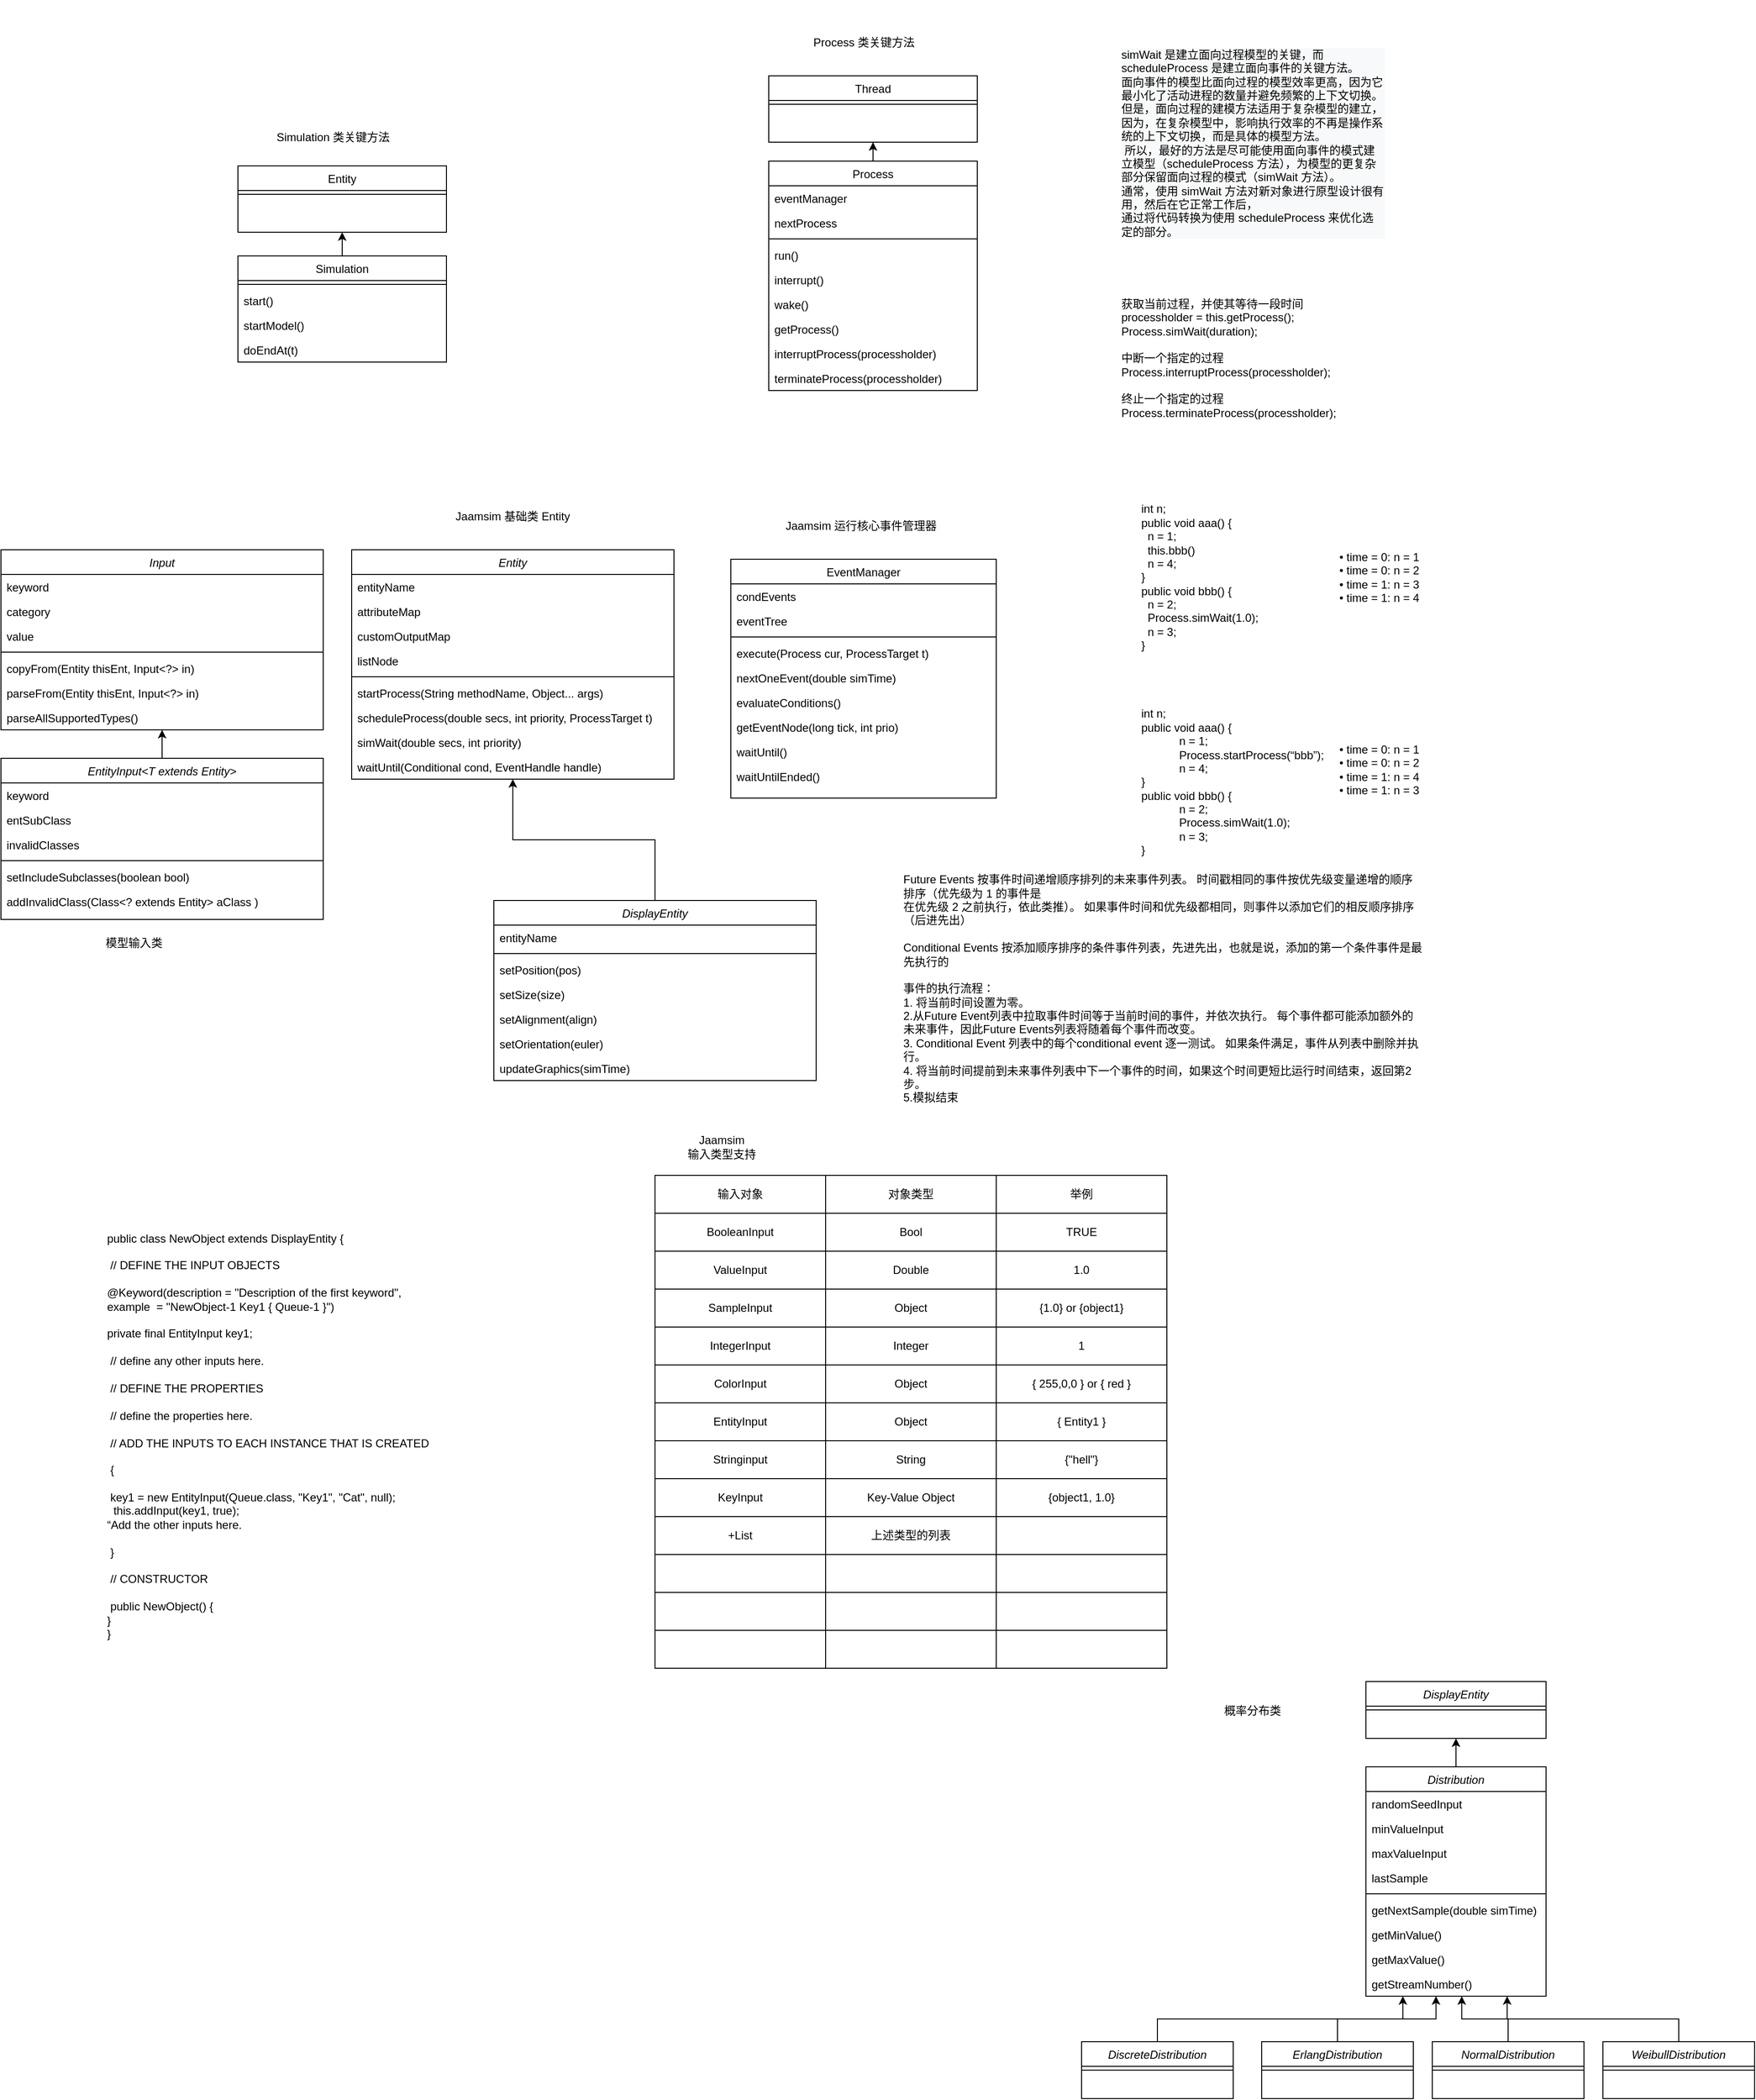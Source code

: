 <mxfile version="20.5.1" type="github">
  <diagram id="C5RBs43oDa-KdzZeNtuy" name="Page-1">
    <mxGraphModel dx="2094" dy="1932" grid="1" gridSize="10" guides="1" tooltips="1" connect="1" arrows="1" fold="1" page="1" pageScale="1" pageWidth="827" pageHeight="1169" math="0" shadow="0">
      <root>
        <mxCell id="WIyWlLk6GJQsqaUBKTNV-0" />
        <mxCell id="WIyWlLk6GJQsqaUBKTNV-1" parent="WIyWlLk6GJQsqaUBKTNV-0" />
        <mxCell id="zkfFHV4jXpPFQw0GAbJ--0" value="Entity" style="swimlane;fontStyle=2;align=center;verticalAlign=top;childLayout=stackLayout;horizontal=1;startSize=26;horizontalStack=0;resizeParent=1;resizeLast=0;collapsible=1;marginBottom=0;rounded=0;shadow=0;strokeWidth=1;" parent="WIyWlLk6GJQsqaUBKTNV-1" vertex="1">
          <mxGeometry x="130" y="120" width="340" height="242" as="geometry">
            <mxRectangle x="230" y="140" width="160" height="26" as="alternateBounds" />
          </mxGeometry>
        </mxCell>
        <mxCell id="zkfFHV4jXpPFQw0GAbJ--1" value="entityName" style="text;align=left;verticalAlign=top;spacingLeft=4;spacingRight=4;overflow=hidden;rotatable=0;points=[[0,0.5],[1,0.5]];portConstraint=eastwest;" parent="zkfFHV4jXpPFQw0GAbJ--0" vertex="1">
          <mxGeometry y="26" width="340" height="26" as="geometry" />
        </mxCell>
        <mxCell id="zkfFHV4jXpPFQw0GAbJ--2" value="attributeMap" style="text;align=left;verticalAlign=top;spacingLeft=4;spacingRight=4;overflow=hidden;rotatable=0;points=[[0,0.5],[1,0.5]];portConstraint=eastwest;rounded=0;shadow=0;html=0;" parent="zkfFHV4jXpPFQw0GAbJ--0" vertex="1">
          <mxGeometry y="52" width="340" height="26" as="geometry" />
        </mxCell>
        <mxCell id="zkfFHV4jXpPFQw0GAbJ--3" value="customOutputMap" style="text;align=left;verticalAlign=top;spacingLeft=4;spacingRight=4;overflow=hidden;rotatable=0;points=[[0,0.5],[1,0.5]];portConstraint=eastwest;rounded=0;shadow=0;html=0;" parent="zkfFHV4jXpPFQw0GAbJ--0" vertex="1">
          <mxGeometry y="78" width="340" height="26" as="geometry" />
        </mxCell>
        <mxCell id="E75fKjDzJzWmUOE-KY9U-1" value="listNode" style="text;align=left;verticalAlign=top;spacingLeft=4;spacingRight=4;overflow=hidden;rotatable=0;points=[[0,0.5],[1,0.5]];portConstraint=eastwest;rounded=0;shadow=0;html=0;" parent="zkfFHV4jXpPFQw0GAbJ--0" vertex="1">
          <mxGeometry y="104" width="340" height="26" as="geometry" />
        </mxCell>
        <mxCell id="zkfFHV4jXpPFQw0GAbJ--4" value="" style="line;html=1;strokeWidth=1;align=left;verticalAlign=middle;spacingTop=-1;spacingLeft=3;spacingRight=3;rotatable=0;labelPosition=right;points=[];portConstraint=eastwest;" parent="zkfFHV4jXpPFQw0GAbJ--0" vertex="1">
          <mxGeometry y="130" width="340" height="8" as="geometry" />
        </mxCell>
        <mxCell id="zkfFHV4jXpPFQw0GAbJ--5" value="startProcess(String methodName, Object... args)" style="text;align=left;verticalAlign=top;spacingLeft=4;spacingRight=4;overflow=hidden;rotatable=0;points=[[0,0.5],[1,0.5]];portConstraint=eastwest;" parent="zkfFHV4jXpPFQw0GAbJ--0" vertex="1">
          <mxGeometry y="138" width="340" height="26" as="geometry" />
        </mxCell>
        <mxCell id="oFxzXQBoVyEtx5_5j72A-67" value="scheduleProcess(double secs, int priority, ProcessTarget t)" style="text;align=left;verticalAlign=top;spacingLeft=4;spacingRight=4;overflow=hidden;rotatable=0;points=[[0,0.5],[1,0.5]];portConstraint=eastwest;" vertex="1" parent="zkfFHV4jXpPFQw0GAbJ--0">
          <mxGeometry y="164" width="340" height="26" as="geometry" />
        </mxCell>
        <mxCell id="oFxzXQBoVyEtx5_5j72A-68" value="simWait(double secs, int priority)" style="text;align=left;verticalAlign=top;spacingLeft=4;spacingRight=4;overflow=hidden;rotatable=0;points=[[0,0.5],[1,0.5]];portConstraint=eastwest;" vertex="1" parent="zkfFHV4jXpPFQw0GAbJ--0">
          <mxGeometry y="190" width="340" height="26" as="geometry" />
        </mxCell>
        <mxCell id="oFxzXQBoVyEtx5_5j72A-69" value="waitUntil(Conditional cond, EventHandle handle)" style="text;align=left;verticalAlign=top;spacingLeft=4;spacingRight=4;overflow=hidden;rotatable=0;points=[[0,0.5],[1,0.5]];portConstraint=eastwest;" vertex="1" parent="zkfFHV4jXpPFQw0GAbJ--0">
          <mxGeometry y="216" width="340" height="26" as="geometry" />
        </mxCell>
        <mxCell id="zkfFHV4jXpPFQw0GAbJ--17" value="EventManager" style="swimlane;fontStyle=0;align=center;verticalAlign=top;childLayout=stackLayout;horizontal=1;startSize=26;horizontalStack=0;resizeParent=1;resizeLast=0;collapsible=1;marginBottom=0;rounded=0;shadow=0;strokeWidth=1;" parent="WIyWlLk6GJQsqaUBKTNV-1" vertex="1">
          <mxGeometry x="530" y="130" width="280" height="252" as="geometry">
            <mxRectangle x="550" y="140" width="160" height="26" as="alternateBounds" />
          </mxGeometry>
        </mxCell>
        <mxCell id="oFxzXQBoVyEtx5_5j72A-70" value="condEvents" style="text;align=left;verticalAlign=top;spacingLeft=4;spacingRight=4;overflow=hidden;rotatable=0;points=[[0,0.5],[1,0.5]];portConstraint=eastwest;" vertex="1" parent="zkfFHV4jXpPFQw0GAbJ--17">
          <mxGeometry y="26" width="280" height="26" as="geometry" />
        </mxCell>
        <mxCell id="oFxzXQBoVyEtx5_5j72A-71" value="eventTree" style="text;align=left;verticalAlign=top;spacingLeft=4;spacingRight=4;overflow=hidden;rotatable=0;points=[[0,0.5],[1,0.5]];portConstraint=eastwest;" vertex="1" parent="zkfFHV4jXpPFQw0GAbJ--17">
          <mxGeometry y="52" width="280" height="26" as="geometry" />
        </mxCell>
        <mxCell id="zkfFHV4jXpPFQw0GAbJ--23" value="" style="line;html=1;strokeWidth=1;align=left;verticalAlign=middle;spacingTop=-1;spacingLeft=3;spacingRight=3;rotatable=0;labelPosition=right;points=[];portConstraint=eastwest;" parent="zkfFHV4jXpPFQw0GAbJ--17" vertex="1">
          <mxGeometry y="78" width="280" height="8" as="geometry" />
        </mxCell>
        <mxCell id="E75fKjDzJzWmUOE-KY9U-32" value="execute(Process cur, ProcessTarget t)" style="text;align=left;verticalAlign=top;spacingLeft=4;spacingRight=4;overflow=hidden;rotatable=0;points=[[0,0.5],[1,0.5]];portConstraint=eastwest;" parent="zkfFHV4jXpPFQw0GAbJ--17" vertex="1">
          <mxGeometry y="86" width="280" height="26" as="geometry" />
        </mxCell>
        <mxCell id="zkfFHV4jXpPFQw0GAbJ--19" value="nextOneEvent(double simTime)" style="text;align=left;verticalAlign=top;spacingLeft=4;spacingRight=4;overflow=hidden;rotatable=0;points=[[0,0.5],[1,0.5]];portConstraint=eastwest;rounded=0;shadow=0;html=0;" parent="zkfFHV4jXpPFQw0GAbJ--17" vertex="1">
          <mxGeometry y="112" width="280" height="26" as="geometry" />
        </mxCell>
        <mxCell id="zkfFHV4jXpPFQw0GAbJ--20" value="evaluateConditions()" style="text;align=left;verticalAlign=top;spacingLeft=4;spacingRight=4;overflow=hidden;rotatable=0;points=[[0,0.5],[1,0.5]];portConstraint=eastwest;rounded=0;shadow=0;html=0;" parent="zkfFHV4jXpPFQw0GAbJ--17" vertex="1">
          <mxGeometry y="138" width="280" height="26" as="geometry" />
        </mxCell>
        <mxCell id="zkfFHV4jXpPFQw0GAbJ--21" value="getEventNode(long tick, int prio)" style="text;align=left;verticalAlign=top;spacingLeft=4;spacingRight=4;overflow=hidden;rotatable=0;points=[[0,0.5],[1,0.5]];portConstraint=eastwest;rounded=0;shadow=0;html=0;" parent="zkfFHV4jXpPFQw0GAbJ--17" vertex="1">
          <mxGeometry y="164" width="280" height="26" as="geometry" />
        </mxCell>
        <mxCell id="E75fKjDzJzWmUOE-KY9U-34" value="waitUntil()" style="text;align=left;verticalAlign=top;spacingLeft=4;spacingRight=4;overflow=hidden;rotatable=0;points=[[0,0.5],[1,0.5]];portConstraint=eastwest;rounded=0;shadow=0;html=0;" parent="zkfFHV4jXpPFQw0GAbJ--17" vertex="1">
          <mxGeometry y="190" width="280" height="26" as="geometry" />
        </mxCell>
        <mxCell id="E75fKjDzJzWmUOE-KY9U-35" value="waitUntilEnded()" style="text;align=left;verticalAlign=top;spacingLeft=4;spacingRight=4;overflow=hidden;rotatable=0;points=[[0,0.5],[1,0.5]];portConstraint=eastwest;rounded=0;shadow=0;html=0;" parent="zkfFHV4jXpPFQw0GAbJ--17" vertex="1">
          <mxGeometry y="216" width="280" height="26" as="geometry" />
        </mxCell>
        <mxCell id="E75fKjDzJzWmUOE-KY9U-0" value="Jaamsim 基础类 Entity" style="text;html=1;strokeColor=none;fillColor=none;align=center;verticalAlign=middle;whiteSpace=wrap;rounded=0;" parent="WIyWlLk6GJQsqaUBKTNV-1" vertex="1">
          <mxGeometry x="215" y="70" width="170" height="30" as="geometry" />
        </mxCell>
        <mxCell id="E75fKjDzJzWmUOE-KY9U-43" style="edgeStyle=orthogonalEdgeStyle;rounded=0;orthogonalLoop=1;jettySize=auto;html=1;exitX=0.5;exitY=0;exitDx=0;exitDy=0;" parent="WIyWlLk6GJQsqaUBKTNV-1" source="E75fKjDzJzWmUOE-KY9U-16" target="E75fKjDzJzWmUOE-KY9U-41" edge="1">
          <mxGeometry relative="1" as="geometry" />
        </mxCell>
        <mxCell id="E75fKjDzJzWmUOE-KY9U-16" value="Process" style="swimlane;fontStyle=0;align=center;verticalAlign=top;childLayout=stackLayout;horizontal=1;startSize=26;horizontalStack=0;resizeParent=1;resizeLast=0;collapsible=1;marginBottom=0;rounded=0;shadow=0;strokeWidth=1;" parent="WIyWlLk6GJQsqaUBKTNV-1" vertex="1">
          <mxGeometry x="570" y="-290" width="220" height="242" as="geometry">
            <mxRectangle x="550" y="140" width="160" height="26" as="alternateBounds" />
          </mxGeometry>
        </mxCell>
        <mxCell id="E75fKjDzJzWmUOE-KY9U-45" value="eventManager" style="text;align=left;verticalAlign=top;spacingLeft=4;spacingRight=4;overflow=hidden;rotatable=0;points=[[0,0.5],[1,0.5]];portConstraint=eastwest;" parent="E75fKjDzJzWmUOE-KY9U-16" vertex="1">
          <mxGeometry y="26" width="220" height="26" as="geometry" />
        </mxCell>
        <mxCell id="E75fKjDzJzWmUOE-KY9U-46" value="nextProcess" style="text;align=left;verticalAlign=top;spacingLeft=4;spacingRight=4;overflow=hidden;rotatable=0;points=[[0,0.5],[1,0.5]];portConstraint=eastwest;" parent="E75fKjDzJzWmUOE-KY9U-16" vertex="1">
          <mxGeometry y="52" width="220" height="26" as="geometry" />
        </mxCell>
        <mxCell id="E75fKjDzJzWmUOE-KY9U-22" value="" style="line;html=1;strokeWidth=1;align=left;verticalAlign=middle;spacingTop=-1;spacingLeft=3;spacingRight=3;rotatable=0;labelPosition=right;points=[];portConstraint=eastwest;" parent="E75fKjDzJzWmUOE-KY9U-16" vertex="1">
          <mxGeometry y="78" width="220" height="8" as="geometry" />
        </mxCell>
        <mxCell id="E75fKjDzJzWmUOE-KY9U-47" value="run()" style="text;align=left;verticalAlign=top;spacingLeft=4;spacingRight=4;overflow=hidden;rotatable=0;points=[[0,0.5],[1,0.5]];portConstraint=eastwest;" parent="E75fKjDzJzWmUOE-KY9U-16" vertex="1">
          <mxGeometry y="86" width="220" height="26" as="geometry" />
        </mxCell>
        <mxCell id="E75fKjDzJzWmUOE-KY9U-48" value="interrupt()" style="text;align=left;verticalAlign=top;spacingLeft=4;spacingRight=4;overflow=hidden;rotatable=0;points=[[0,0.5],[1,0.5]];portConstraint=eastwest;" parent="E75fKjDzJzWmUOE-KY9U-16" vertex="1">
          <mxGeometry y="112" width="220" height="26" as="geometry" />
        </mxCell>
        <mxCell id="E75fKjDzJzWmUOE-KY9U-49" value="wake()" style="text;align=left;verticalAlign=top;spacingLeft=4;spacingRight=4;overflow=hidden;rotatable=0;points=[[0,0.5],[1,0.5]];portConstraint=eastwest;" parent="E75fKjDzJzWmUOE-KY9U-16" vertex="1">
          <mxGeometry y="138" width="220" height="26" as="geometry" />
        </mxCell>
        <mxCell id="E75fKjDzJzWmUOE-KY9U-56" value="getProcess()" style="text;align=left;verticalAlign=top;spacingLeft=4;spacingRight=4;overflow=hidden;rotatable=0;points=[[0,0.5],[1,0.5]];portConstraint=eastwest;" parent="E75fKjDzJzWmUOE-KY9U-16" vertex="1">
          <mxGeometry y="164" width="220" height="26" as="geometry" />
        </mxCell>
        <mxCell id="E75fKjDzJzWmUOE-KY9U-57" value="interruptProcess(processholder)" style="text;align=left;verticalAlign=top;spacingLeft=4;spacingRight=4;overflow=hidden;rotatable=0;points=[[0,0.5],[1,0.5]];portConstraint=eastwest;" parent="E75fKjDzJzWmUOE-KY9U-16" vertex="1">
          <mxGeometry y="190" width="220" height="26" as="geometry" />
        </mxCell>
        <mxCell id="E75fKjDzJzWmUOE-KY9U-67" value="terminateProcess(processholder)" style="text;align=left;verticalAlign=top;spacingLeft=4;spacingRight=4;overflow=hidden;rotatable=0;points=[[0,0.5],[1,0.5]];portConstraint=eastwest;" parent="E75fKjDzJzWmUOE-KY9U-16" vertex="1">
          <mxGeometry y="216" width="220" height="26" as="geometry" />
        </mxCell>
        <mxCell id="E75fKjDzJzWmUOE-KY9U-41" value="Thread" style="swimlane;fontStyle=0;align=center;verticalAlign=top;childLayout=stackLayout;horizontal=1;startSize=26;horizontalStack=0;resizeParent=1;resizeLast=0;collapsible=1;marginBottom=0;rounded=0;shadow=0;strokeWidth=1;" parent="WIyWlLk6GJQsqaUBKTNV-1" vertex="1">
          <mxGeometry x="570" y="-380" width="220" height="70" as="geometry">
            <mxRectangle x="550" y="140" width="160" height="26" as="alternateBounds" />
          </mxGeometry>
        </mxCell>
        <mxCell id="E75fKjDzJzWmUOE-KY9U-42" value="" style="line;html=1;strokeWidth=1;align=left;verticalAlign=middle;spacingTop=-1;spacingLeft=3;spacingRight=3;rotatable=0;labelPosition=right;points=[];portConstraint=eastwest;" parent="E75fKjDzJzWmUOE-KY9U-41" vertex="1">
          <mxGeometry y="26" width="220" height="8" as="geometry" />
        </mxCell>
        <mxCell id="E75fKjDzJzWmUOE-KY9U-51" value="&lt;div style=&quot;color: rgb(0, 0, 0); font-family: Helvetica; font-size: 12px; font-style: normal; font-variant-ligatures: normal; font-variant-caps: normal; font-weight: 400; letter-spacing: normal; orphans: 2; text-indent: 0px; text-transform: none; widows: 2; word-spacing: 0px; -webkit-text-stroke-width: 0px; background-color: rgb(248, 249, 250); text-decoration-thickness: initial; text-decoration-style: initial; text-decoration-color: initial;&quot;&gt;simWait 是建立面向过程模型的关键，而 scheduleProcess 是建立面向事件的关键方法。&lt;/div&gt;&lt;div style=&quot;color: rgb(0, 0, 0); font-family: Helvetica; font-size: 12px; font-style: normal; font-variant-ligatures: normal; font-variant-caps: normal; font-weight: 400; letter-spacing: normal; orphans: 2; text-indent: 0px; text-transform: none; widows: 2; word-spacing: 0px; -webkit-text-stroke-width: 0px; background-color: rgb(248, 249, 250); text-decoration-thickness: initial; text-decoration-style: initial; text-decoration-color: initial;&quot;&gt;面向事件的模型比面向过程的模型效率更高，因为它最小化了活动进程的数量并避免频繁的上下文切换。&lt;/div&gt;&lt;div style=&quot;color: rgb(0, 0, 0); font-family: Helvetica; font-size: 12px; font-style: normal; font-variant-ligatures: normal; font-variant-caps: normal; font-weight: 400; letter-spacing: normal; orphans: 2; text-indent: 0px; text-transform: none; widows: 2; word-spacing: 0px; -webkit-text-stroke-width: 0px; background-color: rgb(248, 249, 250); text-decoration-thickness: initial; text-decoration-style: initial; text-decoration-color: initial;&quot;&gt;但是，面向过程的建模方法适用于复杂模型的建立，因为，在复杂模型中，影响执行效率的不再是操作系统的上下文切换，而是具体的模型方法。&amp;nbsp;&lt;/div&gt;&lt;div style=&quot;color: rgb(0, 0, 0); font-family: Helvetica; font-size: 12px; font-style: normal; font-variant-ligatures: normal; font-variant-caps: normal; font-weight: 400; letter-spacing: normal; orphans: 2; text-indent: 0px; text-transform: none; widows: 2; word-spacing: 0px; -webkit-text-stroke-width: 0px; background-color: rgb(248, 249, 250); text-decoration-thickness: initial; text-decoration-style: initial; text-decoration-color: initial;&quot;&gt;&amp;nbsp;所以，最好的方法是尽可能使用面向事件的模式建立模型（scheduleProcess 方法），为模型的更复杂部分保留面向过程的模式（simWait 方法）。&lt;/div&gt;&lt;div style=&quot;color: rgb(0, 0, 0); font-family: Helvetica; font-size: 12px; font-style: normal; font-variant-ligatures: normal; font-variant-caps: normal; font-weight: 400; letter-spacing: normal; orphans: 2; text-indent: 0px; text-transform: none; widows: 2; word-spacing: 0px; -webkit-text-stroke-width: 0px; background-color: rgb(248, 249, 250); text-decoration-thickness: initial; text-decoration-style: initial; text-decoration-color: initial;&quot;&gt;通常，使用 simWait 方法对新对象进行原型设计很有用，然后在它正常工作后，&lt;/div&gt;&lt;div style=&quot;color: rgb(0, 0, 0); font-family: Helvetica; font-size: 12px; font-style: normal; font-variant-ligatures: normal; font-variant-caps: normal; font-weight: 400; letter-spacing: normal; orphans: 2; text-indent: 0px; text-transform: none; widows: 2; word-spacing: 0px; -webkit-text-stroke-width: 0px; background-color: rgb(248, 249, 250); text-decoration-thickness: initial; text-decoration-style: initial; text-decoration-color: initial;&quot;&gt;通过将代码转换为使用 scheduleProcess 来优化选定的部分。&lt;/div&gt;" style="text;html=1;strokeColor=none;fillColor=none;align=left;verticalAlign=middle;whiteSpace=wrap;rounded=0;" parent="WIyWlLk6GJQsqaUBKTNV-1" vertex="1">
          <mxGeometry x="940" y="-460" width="280" height="302" as="geometry" />
        </mxCell>
        <mxCell id="E75fKjDzJzWmUOE-KY9U-52" value="int n;&lt;br&gt;public void aaa() {&lt;br&gt;&lt;span style=&quot;white-space: pre;&quot;&gt; &lt;span style=&quot;white-space: pre;&quot;&gt;	&lt;/span&gt;&lt;/span&gt;n = 1;&lt;br&gt;&lt;span style=&quot;white-space: pre;&quot;&gt; &lt;span style=&quot;white-space: pre;&quot;&gt;	&lt;/span&gt;&lt;/span&gt;this.bbb()&lt;br&gt;&lt;span style=&quot;white-space: pre;&quot;&gt; &lt;span style=&quot;white-space: pre;&quot;&gt;	&lt;/span&gt;&lt;/span&gt;n = 4;&lt;br&gt;}&lt;br&gt;public void bbb() {&lt;br&gt;&lt;span style=&quot;white-space: pre;&quot;&gt; &lt;span style=&quot;white-space: pre;&quot;&gt;	&lt;/span&gt;&lt;/span&gt;n = 2;&lt;br&gt;&lt;span style=&quot;white-space: pre;&quot;&gt; &lt;span style=&quot;white-space: pre;&quot;&gt;	&lt;/span&gt;&lt;/span&gt;Process.simWait(1.0);&lt;br&gt;&lt;span style=&quot;white-space: pre;&quot;&gt; &lt;span style=&quot;white-space: pre;&quot;&gt;	&lt;/span&gt;&lt;/span&gt;n = 3;&lt;br&gt;}" style="text;html=1;strokeColor=none;fillColor=none;align=left;verticalAlign=middle;whiteSpace=wrap;rounded=0;" parent="WIyWlLk6GJQsqaUBKTNV-1" vertex="1">
          <mxGeometry x="961" y="47" width="169" height="203" as="geometry" />
        </mxCell>
        <mxCell id="E75fKjDzJzWmUOE-KY9U-53" value="&lt;meta charset=&quot;utf-8&quot;&gt;• time = 0: n = 1&#xa;• time = 0: n = 2&#xa;• time = 1: n = 3&#xa;• time = 1: n = 4" style="text;html=1;strokeColor=none;fillColor=none;align=left;verticalAlign=middle;whiteSpace=wrap;rounded=0;" parent="WIyWlLk6GJQsqaUBKTNV-1" vertex="1">
          <mxGeometry x="1170" y="47" width="169" height="203" as="geometry" />
        </mxCell>
        <mxCell id="E75fKjDzJzWmUOE-KY9U-54" value="int n;&lt;br&gt;public void aaa() {&lt;br&gt;&lt;span style=&quot;&quot;&gt; &lt;/span&gt;&lt;blockquote style=&quot;margin: 0 0 0 40px; border: none; padding: 0px;&quot;&gt;n = 1;&lt;br&gt;Process.startProcess(“bbb”);&lt;br&gt;n = 4;&lt;/blockquote&gt;}&lt;br&gt;public void bbb() {&lt;br&gt;&lt;span style=&quot;&quot;&gt; &lt;/span&gt;&lt;blockquote style=&quot;margin: 0 0 0 40px; border: none; padding: 0px;&quot;&gt;n = 2;&lt;br&gt;Process.simWait(1.0);&lt;br&gt;n = 3;&lt;/blockquote&gt;}" style="text;html=1;strokeColor=none;fillColor=none;align=left;verticalAlign=middle;whiteSpace=wrap;rounded=0;" parent="WIyWlLk6GJQsqaUBKTNV-1" vertex="1">
          <mxGeometry x="961" y="263" width="189" height="203" as="geometry" />
        </mxCell>
        <mxCell id="E75fKjDzJzWmUOE-KY9U-55" value="• time = 0: n = 1&lt;br&gt;• time = 0: n = 2&lt;br&gt;• time = 1: n = 4&lt;br&gt;• time = 1: n = 3" style="text;html=1;strokeColor=none;fillColor=none;align=left;verticalAlign=middle;whiteSpace=wrap;rounded=0;" parent="WIyWlLk6GJQsqaUBKTNV-1" vertex="1">
          <mxGeometry x="1170" y="250" width="169" height="203" as="geometry" />
        </mxCell>
        <mxCell id="E75fKjDzJzWmUOE-KY9U-68" value="获取当前过程，并使其等待一段时间&lt;br&gt;processholder = this.getProcess();&lt;br&gt;Process.simWait(duration);&lt;br&gt;&lt;br&gt;中断一个指定的过程&lt;br&gt;Process.interruptProcess(processholder);&lt;br&gt;&lt;br&gt;终止一个指定的过程&lt;br&gt;Process.terminateProcess(processholder);" style="text;html=1;strokeColor=none;fillColor=none;align=left;verticalAlign=middle;whiteSpace=wrap;rounded=0;" parent="WIyWlLk6GJQsqaUBKTNV-1" vertex="1">
          <mxGeometry x="940" y="-158" width="280" height="152" as="geometry" />
        </mxCell>
        <mxCell id="E75fKjDzJzWmUOE-KY9U-69" value="&lt;div&gt;Future Events 按事件时间递增顺序排列的未来事件列表。 时间戳相同的事件&lt;span style=&quot;background-color: initial;&quot;&gt;按优先级变量递增的顺序排序（优先级为 1 的事件是&lt;/span&gt;&lt;/div&gt;&lt;div&gt;在优先级 2 之前执行，依此类推）。 如果事件时间和优先级都相同，则事件&lt;span style=&quot;background-color: initial;&quot;&gt;以添加它们的相反顺序排序（后进先出）&lt;/span&gt;&lt;/div&gt;&lt;div&gt;&lt;span style=&quot;background-color: initial;&quot;&gt;&lt;br&gt;&lt;/span&gt;&lt;/div&gt;&lt;div&gt;Conditional Events 按添加顺序排序的条件事件列表，先进先出，&lt;span style=&quot;background-color: initial;&quot;&gt;也就是说，添加的第一个条件事件是最先执行的&lt;/span&gt;&lt;/div&gt;&lt;div&gt;&lt;span style=&quot;background-color: initial;&quot;&gt;&lt;br&gt;&lt;/span&gt;&lt;/div&gt;&lt;div&gt;&lt;span style=&quot;background-color: initial;&quot;&gt;事件的执行流程：&lt;/span&gt;&lt;/div&gt;&lt;div&gt;&lt;span style=&quot;background-color: initial;&quot;&gt;&lt;div&gt;1. 将当前时间设置为零。&lt;/div&gt;&lt;div&gt;2.从Future Event列表中拉取事件时间等于当前时间的事件，并依次&lt;span style=&quot;background-color: initial;&quot;&gt;执行。 每个事件都可能添加额外的未来事件，因此Future Events列表将&lt;/span&gt;&lt;span style=&quot;background-color: initial;&quot;&gt;随着每个事件而改变。&lt;/span&gt;&lt;/div&gt;&lt;div&gt;3. Conditional Event 列表中的每个conditional event 逐一测试。 如果条件&lt;span style=&quot;background-color: initial;&quot;&gt;满足，事件从列表中删除并执行。&lt;/span&gt;&lt;/div&gt;&lt;div&gt;4. 将当前时间提前到未来事件列表中下一个事件的时间，如果这个时间更短&lt;span style=&quot;background-color: initial;&quot;&gt;比运行时间结束，返回第2步。&lt;/span&gt;&lt;/div&gt;&lt;div&gt;5.模拟结束&lt;/div&gt;&lt;/span&gt;&lt;/div&gt;" style="text;html=1;strokeColor=none;fillColor=none;align=left;verticalAlign=middle;whiteSpace=wrap;rounded=0;" parent="WIyWlLk6GJQsqaUBKTNV-1" vertex="1">
          <mxGeometry x="710" y="450" width="550" height="265" as="geometry" />
        </mxCell>
        <mxCell id="oFxzXQBoVyEtx5_5j72A-11" style="edgeStyle=orthogonalEdgeStyle;rounded=0;orthogonalLoop=1;jettySize=auto;html=1;exitX=0.5;exitY=0;exitDx=0;exitDy=0;entryX=0.5;entryY=1;entryDx=0;entryDy=0;" edge="1" parent="WIyWlLk6GJQsqaUBKTNV-1" source="oFxzXQBoVyEtx5_5j72A-0" target="zkfFHV4jXpPFQw0GAbJ--0">
          <mxGeometry relative="1" as="geometry" />
        </mxCell>
        <mxCell id="oFxzXQBoVyEtx5_5j72A-0" value="DisplayEntity" style="swimlane;fontStyle=2;align=center;verticalAlign=top;childLayout=stackLayout;horizontal=1;startSize=26;horizontalStack=0;resizeParent=1;resizeLast=0;collapsible=1;marginBottom=0;rounded=0;shadow=0;strokeWidth=1;" vertex="1" parent="WIyWlLk6GJQsqaUBKTNV-1">
          <mxGeometry x="280" y="490" width="340" height="190" as="geometry">
            <mxRectangle x="230" y="140" width="160" height="26" as="alternateBounds" />
          </mxGeometry>
        </mxCell>
        <mxCell id="oFxzXQBoVyEtx5_5j72A-1" value="entityName" style="text;align=left;verticalAlign=top;spacingLeft=4;spacingRight=4;overflow=hidden;rotatable=0;points=[[0,0.5],[1,0.5]];portConstraint=eastwest;" vertex="1" parent="oFxzXQBoVyEtx5_5j72A-0">
          <mxGeometry y="26" width="340" height="26" as="geometry" />
        </mxCell>
        <mxCell id="oFxzXQBoVyEtx5_5j72A-5" value="" style="line;html=1;strokeWidth=1;align=left;verticalAlign=middle;spacingTop=-1;spacingLeft=3;spacingRight=3;rotatable=0;labelPosition=right;points=[];portConstraint=eastwest;" vertex="1" parent="oFxzXQBoVyEtx5_5j72A-0">
          <mxGeometry y="52" width="340" height="8" as="geometry" />
        </mxCell>
        <mxCell id="oFxzXQBoVyEtx5_5j72A-6" value="setPosition(pos)" style="text;align=left;verticalAlign=top;spacingLeft=4;spacingRight=4;overflow=hidden;rotatable=0;points=[[0,0.5],[1,0.5]];portConstraint=eastwest;" vertex="1" parent="oFxzXQBoVyEtx5_5j72A-0">
          <mxGeometry y="60" width="340" height="26" as="geometry" />
        </mxCell>
        <mxCell id="oFxzXQBoVyEtx5_5j72A-7" value="setSize(size)" style="text;align=left;verticalAlign=top;spacingLeft=4;spacingRight=4;overflow=hidden;rotatable=0;points=[[0,0.5],[1,0.5]];portConstraint=eastwest;" vertex="1" parent="oFxzXQBoVyEtx5_5j72A-0">
          <mxGeometry y="86" width="340" height="26" as="geometry" />
        </mxCell>
        <mxCell id="oFxzXQBoVyEtx5_5j72A-8" value="setAlignment(align)" style="text;align=left;verticalAlign=top;spacingLeft=4;spacingRight=4;overflow=hidden;rotatable=0;points=[[0,0.5],[1,0.5]];portConstraint=eastwest;" vertex="1" parent="oFxzXQBoVyEtx5_5j72A-0">
          <mxGeometry y="112" width="340" height="26" as="geometry" />
        </mxCell>
        <mxCell id="oFxzXQBoVyEtx5_5j72A-9" value="setOrientation(euler)" style="text;align=left;verticalAlign=top;spacingLeft=4;spacingRight=4;overflow=hidden;rotatable=0;points=[[0,0.5],[1,0.5]];portConstraint=eastwest;" vertex="1" parent="oFxzXQBoVyEtx5_5j72A-0">
          <mxGeometry y="138" width="340" height="26" as="geometry" />
        </mxCell>
        <mxCell id="oFxzXQBoVyEtx5_5j72A-10" value="updateGraphics(simTime) " style="text;align=left;verticalAlign=top;spacingLeft=4;spacingRight=4;overflow=hidden;rotatable=0;points=[[0,0.5],[1,0.5]];portConstraint=eastwest;" vertex="1" parent="oFxzXQBoVyEtx5_5j72A-0">
          <mxGeometry y="164" width="340" height="26" as="geometry" />
        </mxCell>
        <mxCell id="oFxzXQBoVyEtx5_5j72A-13" value="" style="shape=table;startSize=0;container=1;collapsible=0;childLayout=tableLayout;" vertex="1" parent="WIyWlLk6GJQsqaUBKTNV-1">
          <mxGeometry x="450" y="780" width="540" height="520" as="geometry" />
        </mxCell>
        <mxCell id="oFxzXQBoVyEtx5_5j72A-14" value="" style="shape=tableRow;horizontal=0;startSize=0;swimlaneHead=0;swimlaneBody=0;top=0;left=0;bottom=0;right=0;collapsible=0;dropTarget=0;fillColor=none;points=[[0,0.5],[1,0.5]];portConstraint=eastwest;" vertex="1" parent="oFxzXQBoVyEtx5_5j72A-13">
          <mxGeometry width="540" height="40" as="geometry" />
        </mxCell>
        <mxCell id="oFxzXQBoVyEtx5_5j72A-15" value="输入对象" style="shape=partialRectangle;html=1;whiteSpace=wrap;connectable=0;overflow=hidden;fillColor=none;top=0;left=0;bottom=0;right=0;pointerEvents=1;" vertex="1" parent="oFxzXQBoVyEtx5_5j72A-14">
          <mxGeometry width="180" height="40" as="geometry">
            <mxRectangle width="180" height="40" as="alternateBounds" />
          </mxGeometry>
        </mxCell>
        <mxCell id="oFxzXQBoVyEtx5_5j72A-16" value="对象类型" style="shape=partialRectangle;html=1;whiteSpace=wrap;connectable=0;overflow=hidden;fillColor=none;top=0;left=0;bottom=0;right=0;pointerEvents=1;" vertex="1" parent="oFxzXQBoVyEtx5_5j72A-14">
          <mxGeometry x="180" width="180" height="40" as="geometry">
            <mxRectangle width="180" height="40" as="alternateBounds" />
          </mxGeometry>
        </mxCell>
        <mxCell id="oFxzXQBoVyEtx5_5j72A-17" value="举例" style="shape=partialRectangle;html=1;whiteSpace=wrap;connectable=0;overflow=hidden;fillColor=none;top=0;left=0;bottom=0;right=0;pointerEvents=1;" vertex="1" parent="oFxzXQBoVyEtx5_5j72A-14">
          <mxGeometry x="360" width="180" height="40" as="geometry">
            <mxRectangle width="180" height="40" as="alternateBounds" />
          </mxGeometry>
        </mxCell>
        <mxCell id="oFxzXQBoVyEtx5_5j72A-18" value="" style="shape=tableRow;horizontal=0;startSize=0;swimlaneHead=0;swimlaneBody=0;top=0;left=0;bottom=0;right=0;collapsible=0;dropTarget=0;fillColor=none;points=[[0,0.5],[1,0.5]];portConstraint=eastwest;" vertex="1" parent="oFxzXQBoVyEtx5_5j72A-13">
          <mxGeometry y="40" width="540" height="40" as="geometry" />
        </mxCell>
        <mxCell id="oFxzXQBoVyEtx5_5j72A-19" value="&lt;meta charset=&quot;utf-8&quot;&gt;BooleanInput" style="shape=partialRectangle;html=1;whiteSpace=wrap;connectable=0;overflow=hidden;fillColor=none;top=0;left=0;bottom=0;right=0;pointerEvents=1;" vertex="1" parent="oFxzXQBoVyEtx5_5j72A-18">
          <mxGeometry width="180" height="40" as="geometry">
            <mxRectangle width="180" height="40" as="alternateBounds" />
          </mxGeometry>
        </mxCell>
        <mxCell id="oFxzXQBoVyEtx5_5j72A-20" value="Bool" style="shape=partialRectangle;html=1;whiteSpace=wrap;connectable=0;overflow=hidden;fillColor=none;top=0;left=0;bottom=0;right=0;pointerEvents=1;" vertex="1" parent="oFxzXQBoVyEtx5_5j72A-18">
          <mxGeometry x="180" width="180" height="40" as="geometry">
            <mxRectangle width="180" height="40" as="alternateBounds" />
          </mxGeometry>
        </mxCell>
        <mxCell id="oFxzXQBoVyEtx5_5j72A-21" value="TRUE" style="shape=partialRectangle;html=1;whiteSpace=wrap;connectable=0;overflow=hidden;fillColor=none;top=0;left=0;bottom=0;right=0;pointerEvents=1;" vertex="1" parent="oFxzXQBoVyEtx5_5j72A-18">
          <mxGeometry x="360" width="180" height="40" as="geometry">
            <mxRectangle width="180" height="40" as="alternateBounds" />
          </mxGeometry>
        </mxCell>
        <mxCell id="oFxzXQBoVyEtx5_5j72A-22" value="" style="shape=tableRow;horizontal=0;startSize=0;swimlaneHead=0;swimlaneBody=0;top=0;left=0;bottom=0;right=0;collapsible=0;dropTarget=0;fillColor=none;points=[[0,0.5],[1,0.5]];portConstraint=eastwest;" vertex="1" parent="oFxzXQBoVyEtx5_5j72A-13">
          <mxGeometry y="80" width="540" height="40" as="geometry" />
        </mxCell>
        <mxCell id="oFxzXQBoVyEtx5_5j72A-23" value="ValueInput" style="shape=partialRectangle;html=1;whiteSpace=wrap;connectable=0;overflow=hidden;fillColor=none;top=0;left=0;bottom=0;right=0;pointerEvents=1;" vertex="1" parent="oFxzXQBoVyEtx5_5j72A-22">
          <mxGeometry width="180" height="40" as="geometry">
            <mxRectangle width="180" height="40" as="alternateBounds" />
          </mxGeometry>
        </mxCell>
        <mxCell id="oFxzXQBoVyEtx5_5j72A-24" value="Double" style="shape=partialRectangle;html=1;whiteSpace=wrap;connectable=0;overflow=hidden;fillColor=none;top=0;left=0;bottom=0;right=0;pointerEvents=1;" vertex="1" parent="oFxzXQBoVyEtx5_5j72A-22">
          <mxGeometry x="180" width="180" height="40" as="geometry">
            <mxRectangle width="180" height="40" as="alternateBounds" />
          </mxGeometry>
        </mxCell>
        <mxCell id="oFxzXQBoVyEtx5_5j72A-25" value="1.0" style="shape=partialRectangle;html=1;whiteSpace=wrap;connectable=0;overflow=hidden;fillColor=none;top=0;left=0;bottom=0;right=0;pointerEvents=1;" vertex="1" parent="oFxzXQBoVyEtx5_5j72A-22">
          <mxGeometry x="360" width="180" height="40" as="geometry">
            <mxRectangle width="180" height="40" as="alternateBounds" />
          </mxGeometry>
        </mxCell>
        <mxCell id="oFxzXQBoVyEtx5_5j72A-26" value="" style="shape=tableRow;horizontal=0;startSize=0;swimlaneHead=0;swimlaneBody=0;top=0;left=0;bottom=0;right=0;collapsible=0;dropTarget=0;fillColor=none;points=[[0,0.5],[1,0.5]];portConstraint=eastwest;" vertex="1" parent="oFxzXQBoVyEtx5_5j72A-13">
          <mxGeometry y="120" width="540" height="40" as="geometry" />
        </mxCell>
        <mxCell id="oFxzXQBoVyEtx5_5j72A-27" value="SampleInput" style="shape=partialRectangle;html=1;whiteSpace=wrap;connectable=0;overflow=hidden;fillColor=none;top=0;left=0;bottom=0;right=0;pointerEvents=1;" vertex="1" parent="oFxzXQBoVyEtx5_5j72A-26">
          <mxGeometry width="180" height="40" as="geometry">
            <mxRectangle width="180" height="40" as="alternateBounds" />
          </mxGeometry>
        </mxCell>
        <mxCell id="oFxzXQBoVyEtx5_5j72A-28" value="Object" style="shape=partialRectangle;html=1;whiteSpace=wrap;connectable=0;overflow=hidden;fillColor=none;top=0;left=0;bottom=0;right=0;pointerEvents=1;" vertex="1" parent="oFxzXQBoVyEtx5_5j72A-26">
          <mxGeometry x="180" width="180" height="40" as="geometry">
            <mxRectangle width="180" height="40" as="alternateBounds" />
          </mxGeometry>
        </mxCell>
        <mxCell id="oFxzXQBoVyEtx5_5j72A-29" value="{1.0} or {object1}" style="shape=partialRectangle;html=1;whiteSpace=wrap;connectable=0;overflow=hidden;fillColor=none;top=0;left=0;bottom=0;right=0;pointerEvents=1;" vertex="1" parent="oFxzXQBoVyEtx5_5j72A-26">
          <mxGeometry x="360" width="180" height="40" as="geometry">
            <mxRectangle width="180" height="40" as="alternateBounds" />
          </mxGeometry>
        </mxCell>
        <mxCell id="oFxzXQBoVyEtx5_5j72A-30" value="" style="shape=tableRow;horizontal=0;startSize=0;swimlaneHead=0;swimlaneBody=0;top=0;left=0;bottom=0;right=0;collapsible=0;dropTarget=0;fillColor=none;points=[[0,0.5],[1,0.5]];portConstraint=eastwest;" vertex="1" parent="oFxzXQBoVyEtx5_5j72A-13">
          <mxGeometry y="160" width="540" height="40" as="geometry" />
        </mxCell>
        <mxCell id="oFxzXQBoVyEtx5_5j72A-31" value="IntegerInput" style="shape=partialRectangle;html=1;whiteSpace=wrap;connectable=0;overflow=hidden;fillColor=none;top=0;left=0;bottom=0;right=0;pointerEvents=1;" vertex="1" parent="oFxzXQBoVyEtx5_5j72A-30">
          <mxGeometry width="180" height="40" as="geometry">
            <mxRectangle width="180" height="40" as="alternateBounds" />
          </mxGeometry>
        </mxCell>
        <mxCell id="oFxzXQBoVyEtx5_5j72A-32" value="Integer" style="shape=partialRectangle;html=1;whiteSpace=wrap;connectable=0;overflow=hidden;fillColor=none;top=0;left=0;bottom=0;right=0;pointerEvents=1;" vertex="1" parent="oFxzXQBoVyEtx5_5j72A-30">
          <mxGeometry x="180" width="180" height="40" as="geometry">
            <mxRectangle width="180" height="40" as="alternateBounds" />
          </mxGeometry>
        </mxCell>
        <mxCell id="oFxzXQBoVyEtx5_5j72A-33" value="1" style="shape=partialRectangle;html=1;whiteSpace=wrap;connectable=0;overflow=hidden;fillColor=none;top=0;left=0;bottom=0;right=0;pointerEvents=1;" vertex="1" parent="oFxzXQBoVyEtx5_5j72A-30">
          <mxGeometry x="360" width="180" height="40" as="geometry">
            <mxRectangle width="180" height="40" as="alternateBounds" />
          </mxGeometry>
        </mxCell>
        <mxCell id="oFxzXQBoVyEtx5_5j72A-34" value="" style="shape=tableRow;horizontal=0;startSize=0;swimlaneHead=0;swimlaneBody=0;top=0;left=0;bottom=0;right=0;collapsible=0;dropTarget=0;fillColor=none;points=[[0,0.5],[1,0.5]];portConstraint=eastwest;" vertex="1" parent="oFxzXQBoVyEtx5_5j72A-13">
          <mxGeometry y="200" width="540" height="40" as="geometry" />
        </mxCell>
        <mxCell id="oFxzXQBoVyEtx5_5j72A-35" value="ColorInput" style="shape=partialRectangle;html=1;whiteSpace=wrap;connectable=0;overflow=hidden;fillColor=none;top=0;left=0;bottom=0;right=0;pointerEvents=1;" vertex="1" parent="oFxzXQBoVyEtx5_5j72A-34">
          <mxGeometry width="180" height="40" as="geometry">
            <mxRectangle width="180" height="40" as="alternateBounds" />
          </mxGeometry>
        </mxCell>
        <mxCell id="oFxzXQBoVyEtx5_5j72A-36" value="Object" style="shape=partialRectangle;html=1;whiteSpace=wrap;connectable=0;overflow=hidden;fillColor=none;top=0;left=0;bottom=0;right=0;pointerEvents=1;" vertex="1" parent="oFxzXQBoVyEtx5_5j72A-34">
          <mxGeometry x="180" width="180" height="40" as="geometry">
            <mxRectangle width="180" height="40" as="alternateBounds" />
          </mxGeometry>
        </mxCell>
        <mxCell id="oFxzXQBoVyEtx5_5j72A-37" value="{ 255,0,0 } or { red }" style="shape=partialRectangle;html=1;whiteSpace=wrap;connectable=0;overflow=hidden;fillColor=none;top=0;left=0;bottom=0;right=0;pointerEvents=1;" vertex="1" parent="oFxzXQBoVyEtx5_5j72A-34">
          <mxGeometry x="360" width="180" height="40" as="geometry">
            <mxRectangle width="180" height="40" as="alternateBounds" />
          </mxGeometry>
        </mxCell>
        <mxCell id="oFxzXQBoVyEtx5_5j72A-38" value="" style="shape=tableRow;horizontal=0;startSize=0;swimlaneHead=0;swimlaneBody=0;top=0;left=0;bottom=0;right=0;collapsible=0;dropTarget=0;fillColor=none;points=[[0,0.5],[1,0.5]];portConstraint=eastwest;" vertex="1" parent="oFxzXQBoVyEtx5_5j72A-13">
          <mxGeometry y="240" width="540" height="40" as="geometry" />
        </mxCell>
        <mxCell id="oFxzXQBoVyEtx5_5j72A-39" value="EntityInput" style="shape=partialRectangle;html=1;whiteSpace=wrap;connectable=0;overflow=hidden;fillColor=none;top=0;left=0;bottom=0;right=0;pointerEvents=1;" vertex="1" parent="oFxzXQBoVyEtx5_5j72A-38">
          <mxGeometry width="180" height="40" as="geometry">
            <mxRectangle width="180" height="40" as="alternateBounds" />
          </mxGeometry>
        </mxCell>
        <mxCell id="oFxzXQBoVyEtx5_5j72A-40" value="Object" style="shape=partialRectangle;html=1;whiteSpace=wrap;connectable=0;overflow=hidden;fillColor=none;top=0;left=0;bottom=0;right=0;pointerEvents=1;" vertex="1" parent="oFxzXQBoVyEtx5_5j72A-38">
          <mxGeometry x="180" width="180" height="40" as="geometry">
            <mxRectangle width="180" height="40" as="alternateBounds" />
          </mxGeometry>
        </mxCell>
        <mxCell id="oFxzXQBoVyEtx5_5j72A-41" value="{ Entity1 }" style="shape=partialRectangle;html=1;whiteSpace=wrap;connectable=0;overflow=hidden;fillColor=none;top=0;left=0;bottom=0;right=0;pointerEvents=1;" vertex="1" parent="oFxzXQBoVyEtx5_5j72A-38">
          <mxGeometry x="360" width="180" height="40" as="geometry">
            <mxRectangle width="180" height="40" as="alternateBounds" />
          </mxGeometry>
        </mxCell>
        <mxCell id="oFxzXQBoVyEtx5_5j72A-42" value="" style="shape=tableRow;horizontal=0;startSize=0;swimlaneHead=0;swimlaneBody=0;top=0;left=0;bottom=0;right=0;collapsible=0;dropTarget=0;fillColor=none;points=[[0,0.5],[1,0.5]];portConstraint=eastwest;" vertex="1" parent="oFxzXQBoVyEtx5_5j72A-13">
          <mxGeometry y="280" width="540" height="40" as="geometry" />
        </mxCell>
        <mxCell id="oFxzXQBoVyEtx5_5j72A-43" value="Stringinput" style="shape=partialRectangle;html=1;whiteSpace=wrap;connectable=0;overflow=hidden;fillColor=none;top=0;left=0;bottom=0;right=0;pointerEvents=1;" vertex="1" parent="oFxzXQBoVyEtx5_5j72A-42">
          <mxGeometry width="180" height="40" as="geometry">
            <mxRectangle width="180" height="40" as="alternateBounds" />
          </mxGeometry>
        </mxCell>
        <mxCell id="oFxzXQBoVyEtx5_5j72A-44" value="String" style="shape=partialRectangle;html=1;whiteSpace=wrap;connectable=0;overflow=hidden;fillColor=none;top=0;left=0;bottom=0;right=0;pointerEvents=1;" vertex="1" parent="oFxzXQBoVyEtx5_5j72A-42">
          <mxGeometry x="180" width="180" height="40" as="geometry">
            <mxRectangle width="180" height="40" as="alternateBounds" />
          </mxGeometry>
        </mxCell>
        <mxCell id="oFxzXQBoVyEtx5_5j72A-45" value="{&quot;hell&quot;}" style="shape=partialRectangle;html=1;whiteSpace=wrap;connectable=0;overflow=hidden;fillColor=none;top=0;left=0;bottom=0;right=0;pointerEvents=1;" vertex="1" parent="oFxzXQBoVyEtx5_5j72A-42">
          <mxGeometry x="360" width="180" height="40" as="geometry">
            <mxRectangle width="180" height="40" as="alternateBounds" />
          </mxGeometry>
        </mxCell>
        <mxCell id="oFxzXQBoVyEtx5_5j72A-46" value="" style="shape=tableRow;horizontal=0;startSize=0;swimlaneHead=0;swimlaneBody=0;top=0;left=0;bottom=0;right=0;collapsible=0;dropTarget=0;fillColor=none;points=[[0,0.5],[1,0.5]];portConstraint=eastwest;" vertex="1" parent="oFxzXQBoVyEtx5_5j72A-13">
          <mxGeometry y="320" width="540" height="40" as="geometry" />
        </mxCell>
        <mxCell id="oFxzXQBoVyEtx5_5j72A-47" value="KeyInput" style="shape=partialRectangle;html=1;whiteSpace=wrap;connectable=0;overflow=hidden;fillColor=none;top=0;left=0;bottom=0;right=0;pointerEvents=1;" vertex="1" parent="oFxzXQBoVyEtx5_5j72A-46">
          <mxGeometry width="180" height="40" as="geometry">
            <mxRectangle width="180" height="40" as="alternateBounds" />
          </mxGeometry>
        </mxCell>
        <mxCell id="oFxzXQBoVyEtx5_5j72A-48" value="Key-Value Object" style="shape=partialRectangle;html=1;whiteSpace=wrap;connectable=0;overflow=hidden;fillColor=none;top=0;left=0;bottom=0;right=0;pointerEvents=1;" vertex="1" parent="oFxzXQBoVyEtx5_5j72A-46">
          <mxGeometry x="180" width="180" height="40" as="geometry">
            <mxRectangle width="180" height="40" as="alternateBounds" />
          </mxGeometry>
        </mxCell>
        <mxCell id="oFxzXQBoVyEtx5_5j72A-49" value="{object1, 1.0}" style="shape=partialRectangle;html=1;whiteSpace=wrap;connectable=0;overflow=hidden;fillColor=none;top=0;left=0;bottom=0;right=0;pointerEvents=1;" vertex="1" parent="oFxzXQBoVyEtx5_5j72A-46">
          <mxGeometry x="360" width="180" height="40" as="geometry">
            <mxRectangle width="180" height="40" as="alternateBounds" />
          </mxGeometry>
        </mxCell>
        <mxCell id="oFxzXQBoVyEtx5_5j72A-50" value="" style="shape=tableRow;horizontal=0;startSize=0;swimlaneHead=0;swimlaneBody=0;top=0;left=0;bottom=0;right=0;collapsible=0;dropTarget=0;fillColor=none;points=[[0,0.5],[1,0.5]];portConstraint=eastwest;" vertex="1" parent="oFxzXQBoVyEtx5_5j72A-13">
          <mxGeometry y="360" width="540" height="40" as="geometry" />
        </mxCell>
        <mxCell id="oFxzXQBoVyEtx5_5j72A-51" value="+List" style="shape=partialRectangle;html=1;whiteSpace=wrap;connectable=0;overflow=hidden;fillColor=none;top=0;left=0;bottom=0;right=0;pointerEvents=1;" vertex="1" parent="oFxzXQBoVyEtx5_5j72A-50">
          <mxGeometry width="180" height="40" as="geometry">
            <mxRectangle width="180" height="40" as="alternateBounds" />
          </mxGeometry>
        </mxCell>
        <mxCell id="oFxzXQBoVyEtx5_5j72A-52" value="上述类型的列表" style="shape=partialRectangle;html=1;whiteSpace=wrap;connectable=0;overflow=hidden;fillColor=none;top=0;left=0;bottom=0;right=0;pointerEvents=1;" vertex="1" parent="oFxzXQBoVyEtx5_5j72A-50">
          <mxGeometry x="180" width="180" height="40" as="geometry">
            <mxRectangle width="180" height="40" as="alternateBounds" />
          </mxGeometry>
        </mxCell>
        <mxCell id="oFxzXQBoVyEtx5_5j72A-53" value="" style="shape=partialRectangle;html=1;whiteSpace=wrap;connectable=0;overflow=hidden;fillColor=none;top=0;left=0;bottom=0;right=0;pointerEvents=1;" vertex="1" parent="oFxzXQBoVyEtx5_5j72A-50">
          <mxGeometry x="360" width="180" height="40" as="geometry">
            <mxRectangle width="180" height="40" as="alternateBounds" />
          </mxGeometry>
        </mxCell>
        <mxCell id="oFxzXQBoVyEtx5_5j72A-54" value="" style="shape=tableRow;horizontal=0;startSize=0;swimlaneHead=0;swimlaneBody=0;top=0;left=0;bottom=0;right=0;collapsible=0;dropTarget=0;fillColor=none;points=[[0,0.5],[1,0.5]];portConstraint=eastwest;" vertex="1" parent="oFxzXQBoVyEtx5_5j72A-13">
          <mxGeometry y="400" width="540" height="40" as="geometry" />
        </mxCell>
        <mxCell id="oFxzXQBoVyEtx5_5j72A-55" value="" style="shape=partialRectangle;html=1;whiteSpace=wrap;connectable=0;overflow=hidden;fillColor=none;top=0;left=0;bottom=0;right=0;pointerEvents=1;" vertex="1" parent="oFxzXQBoVyEtx5_5j72A-54">
          <mxGeometry width="180" height="40" as="geometry">
            <mxRectangle width="180" height="40" as="alternateBounds" />
          </mxGeometry>
        </mxCell>
        <mxCell id="oFxzXQBoVyEtx5_5j72A-56" value="" style="shape=partialRectangle;html=1;whiteSpace=wrap;connectable=0;overflow=hidden;fillColor=none;top=0;left=0;bottom=0;right=0;pointerEvents=1;" vertex="1" parent="oFxzXQBoVyEtx5_5j72A-54">
          <mxGeometry x="180" width="180" height="40" as="geometry">
            <mxRectangle width="180" height="40" as="alternateBounds" />
          </mxGeometry>
        </mxCell>
        <mxCell id="oFxzXQBoVyEtx5_5j72A-57" value="" style="shape=partialRectangle;html=1;whiteSpace=wrap;connectable=0;overflow=hidden;fillColor=none;top=0;left=0;bottom=0;right=0;pointerEvents=1;" vertex="1" parent="oFxzXQBoVyEtx5_5j72A-54">
          <mxGeometry x="360" width="180" height="40" as="geometry">
            <mxRectangle width="180" height="40" as="alternateBounds" />
          </mxGeometry>
        </mxCell>
        <mxCell id="oFxzXQBoVyEtx5_5j72A-58" value="" style="shape=tableRow;horizontal=0;startSize=0;swimlaneHead=0;swimlaneBody=0;top=0;left=0;bottom=0;right=0;collapsible=0;dropTarget=0;fillColor=none;points=[[0,0.5],[1,0.5]];portConstraint=eastwest;" vertex="1" parent="oFxzXQBoVyEtx5_5j72A-13">
          <mxGeometry y="440" width="540" height="40" as="geometry" />
        </mxCell>
        <mxCell id="oFxzXQBoVyEtx5_5j72A-59" value="" style="shape=partialRectangle;html=1;whiteSpace=wrap;connectable=0;overflow=hidden;fillColor=none;top=0;left=0;bottom=0;right=0;pointerEvents=1;" vertex="1" parent="oFxzXQBoVyEtx5_5j72A-58">
          <mxGeometry width="180" height="40" as="geometry">
            <mxRectangle width="180" height="40" as="alternateBounds" />
          </mxGeometry>
        </mxCell>
        <mxCell id="oFxzXQBoVyEtx5_5j72A-60" value="" style="shape=partialRectangle;html=1;whiteSpace=wrap;connectable=0;overflow=hidden;fillColor=none;top=0;left=0;bottom=0;right=0;pointerEvents=1;" vertex="1" parent="oFxzXQBoVyEtx5_5j72A-58">
          <mxGeometry x="180" width="180" height="40" as="geometry">
            <mxRectangle width="180" height="40" as="alternateBounds" />
          </mxGeometry>
        </mxCell>
        <mxCell id="oFxzXQBoVyEtx5_5j72A-61" value="" style="shape=partialRectangle;html=1;whiteSpace=wrap;connectable=0;overflow=hidden;fillColor=none;top=0;left=0;bottom=0;right=0;pointerEvents=1;" vertex="1" parent="oFxzXQBoVyEtx5_5j72A-58">
          <mxGeometry x="360" width="180" height="40" as="geometry">
            <mxRectangle width="180" height="40" as="alternateBounds" />
          </mxGeometry>
        </mxCell>
        <mxCell id="oFxzXQBoVyEtx5_5j72A-62" value="" style="shape=tableRow;horizontal=0;startSize=0;swimlaneHead=0;swimlaneBody=0;top=0;left=0;bottom=0;right=0;collapsible=0;dropTarget=0;fillColor=none;points=[[0,0.5],[1,0.5]];portConstraint=eastwest;" vertex="1" parent="oFxzXQBoVyEtx5_5j72A-13">
          <mxGeometry y="480" width="540" height="40" as="geometry" />
        </mxCell>
        <mxCell id="oFxzXQBoVyEtx5_5j72A-63" value="" style="shape=partialRectangle;html=1;whiteSpace=wrap;connectable=0;overflow=hidden;fillColor=none;top=0;left=0;bottom=0;right=0;pointerEvents=1;" vertex="1" parent="oFxzXQBoVyEtx5_5j72A-62">
          <mxGeometry width="180" height="40" as="geometry">
            <mxRectangle width="180" height="40" as="alternateBounds" />
          </mxGeometry>
        </mxCell>
        <mxCell id="oFxzXQBoVyEtx5_5j72A-64" value="" style="shape=partialRectangle;html=1;whiteSpace=wrap;connectable=0;overflow=hidden;fillColor=none;top=0;left=0;bottom=0;right=0;pointerEvents=1;" vertex="1" parent="oFxzXQBoVyEtx5_5j72A-62">
          <mxGeometry x="180" width="180" height="40" as="geometry">
            <mxRectangle width="180" height="40" as="alternateBounds" />
          </mxGeometry>
        </mxCell>
        <mxCell id="oFxzXQBoVyEtx5_5j72A-65" value="" style="shape=partialRectangle;html=1;whiteSpace=wrap;connectable=0;overflow=hidden;fillColor=none;top=0;left=0;bottom=0;right=0;pointerEvents=1;" vertex="1" parent="oFxzXQBoVyEtx5_5j72A-62">
          <mxGeometry x="360" width="180" height="40" as="geometry">
            <mxRectangle width="180" height="40" as="alternateBounds" />
          </mxGeometry>
        </mxCell>
        <mxCell id="oFxzXQBoVyEtx5_5j72A-66" value="public class NewObject extends DisplayEntity {&lt;br/&gt;&lt;br&gt;&amp;nbsp;// DEFINE THE INPUT OBJECTS&lt;br/&gt;&lt;br&gt;@Keyword(description = &quot;Description of the first keyword&quot;,&lt;br/&gt; example &lt;span style=&quot;white-space: pre;&quot;&gt;	&lt;/span&gt;= &quot;NewObject-1 Key1 { Queue-1 }&quot;)&lt;br/&gt;&lt;br&gt;private final EntityInput key1;&lt;br/&gt;&lt;br&gt;&amp;nbsp;// define any other inputs here.&lt;br/&gt;&lt;br&gt;&amp;nbsp;// DEFINE THE PROPERTIES&lt;br/&gt;&lt;br&gt;&amp;nbsp;// define the properties here.&lt;br/&gt;&lt;br&gt;&amp;nbsp;// ADD THE INPUTS TO EACH INSTANCE THAT IS CREATED&lt;br/&gt;&lt;br&gt;&amp;nbsp;{&lt;br/&gt;&lt;br&gt;&lt;span style=&quot;white-space: pre;&quot;&gt;	&lt;/span&gt;key1 = new EntityInput(Queue.class, &quot;Key1&quot;, &quot;Cat&quot;, null);&lt;br/&gt;&amp;nbsp;&lt;span style=&quot;white-space: pre;&quot;&gt;	&lt;/span&gt;this.addInput(key1, true);&lt;br/&gt; “Add the other inputs here.&lt;br/&gt;&lt;br&gt;&amp;nbsp;}&lt;br/&gt;&lt;br&gt;&amp;nbsp;// CONSTRUCTOR&lt;br/&gt;&lt;br&gt;&amp;nbsp;public NewObject() {&lt;br/&gt; }&lt;br/&gt;}" style="text;html=1;strokeColor=none;fillColor=none;align=left;verticalAlign=middle;whiteSpace=wrap;rounded=0;" vertex="1" parent="WIyWlLk6GJQsqaUBKTNV-1">
          <mxGeometry x="-130" y="910" width="500" height="290" as="geometry" />
        </mxCell>
        <mxCell id="oFxzXQBoVyEtx5_5j72A-72" value="Input" style="swimlane;fontStyle=2;align=center;verticalAlign=top;childLayout=stackLayout;horizontal=1;startSize=26;horizontalStack=0;resizeParent=1;resizeLast=0;collapsible=1;marginBottom=0;rounded=0;shadow=0;strokeWidth=1;" vertex="1" parent="WIyWlLk6GJQsqaUBKTNV-1">
          <mxGeometry x="-240" y="120" width="340" height="190" as="geometry">
            <mxRectangle x="230" y="140" width="160" height="26" as="alternateBounds" />
          </mxGeometry>
        </mxCell>
        <mxCell id="oFxzXQBoVyEtx5_5j72A-73" value="keyword" style="text;align=left;verticalAlign=top;spacingLeft=4;spacingRight=4;overflow=hidden;rotatable=0;points=[[0,0.5],[1,0.5]];portConstraint=eastwest;" vertex="1" parent="oFxzXQBoVyEtx5_5j72A-72">
          <mxGeometry y="26" width="340" height="26" as="geometry" />
        </mxCell>
        <mxCell id="oFxzXQBoVyEtx5_5j72A-82" value="category" style="text;align=left;verticalAlign=top;spacingLeft=4;spacingRight=4;overflow=hidden;rotatable=0;points=[[0,0.5],[1,0.5]];portConstraint=eastwest;" vertex="1" parent="oFxzXQBoVyEtx5_5j72A-72">
          <mxGeometry y="52" width="340" height="26" as="geometry" />
        </mxCell>
        <mxCell id="oFxzXQBoVyEtx5_5j72A-84" value="value" style="text;align=left;verticalAlign=top;spacingLeft=4;spacingRight=4;overflow=hidden;rotatable=0;points=[[0,0.5],[1,0.5]];portConstraint=eastwest;" vertex="1" parent="oFxzXQBoVyEtx5_5j72A-72">
          <mxGeometry y="78" width="340" height="26" as="geometry" />
        </mxCell>
        <mxCell id="oFxzXQBoVyEtx5_5j72A-77" value="" style="line;html=1;strokeWidth=1;align=left;verticalAlign=middle;spacingTop=-1;spacingLeft=3;spacingRight=3;rotatable=0;labelPosition=right;points=[];portConstraint=eastwest;" vertex="1" parent="oFxzXQBoVyEtx5_5j72A-72">
          <mxGeometry y="104" width="340" height="8" as="geometry" />
        </mxCell>
        <mxCell id="oFxzXQBoVyEtx5_5j72A-78" value="copyFrom(Entity thisEnt, Input&lt;?&gt; in)" style="text;align=left;verticalAlign=top;spacingLeft=4;spacingRight=4;overflow=hidden;rotatable=0;points=[[0,0.5],[1,0.5]];portConstraint=eastwest;" vertex="1" parent="oFxzXQBoVyEtx5_5j72A-72">
          <mxGeometry y="112" width="340" height="26" as="geometry" />
        </mxCell>
        <mxCell id="oFxzXQBoVyEtx5_5j72A-79" value="parseFrom(Entity thisEnt, Input&lt;?&gt; in)" style="text;align=left;verticalAlign=top;spacingLeft=4;spacingRight=4;overflow=hidden;rotatable=0;points=[[0,0.5],[1,0.5]];portConstraint=eastwest;" vertex="1" parent="oFxzXQBoVyEtx5_5j72A-72">
          <mxGeometry y="138" width="340" height="26" as="geometry" />
        </mxCell>
        <mxCell id="oFxzXQBoVyEtx5_5j72A-80" value="parseAllSupportedTypes()" style="text;align=left;verticalAlign=top;spacingLeft=4;spacingRight=4;overflow=hidden;rotatable=0;points=[[0,0.5],[1,0.5]];portConstraint=eastwest;" vertex="1" parent="oFxzXQBoVyEtx5_5j72A-72">
          <mxGeometry y="164" width="340" height="26" as="geometry" />
        </mxCell>
        <mxCell id="oFxzXQBoVyEtx5_5j72A-94" style="edgeStyle=orthogonalEdgeStyle;rounded=0;orthogonalLoop=1;jettySize=auto;html=1;exitX=0.5;exitY=0;exitDx=0;exitDy=0;entryX=0.5;entryY=1;entryDx=0;entryDy=0;" edge="1" parent="WIyWlLk6GJQsqaUBKTNV-1" source="oFxzXQBoVyEtx5_5j72A-85" target="oFxzXQBoVyEtx5_5j72A-72">
          <mxGeometry relative="1" as="geometry" />
        </mxCell>
        <mxCell id="oFxzXQBoVyEtx5_5j72A-85" value="EntityInput&lt;T extends Entity&gt;" style="swimlane;fontStyle=2;align=center;verticalAlign=top;childLayout=stackLayout;horizontal=1;startSize=26;horizontalStack=0;resizeParent=1;resizeLast=0;collapsible=1;marginBottom=0;rounded=0;shadow=0;strokeWidth=1;" vertex="1" parent="WIyWlLk6GJQsqaUBKTNV-1">
          <mxGeometry x="-240" y="340" width="340" height="170" as="geometry">
            <mxRectangle x="230" y="140" width="160" height="26" as="alternateBounds" />
          </mxGeometry>
        </mxCell>
        <mxCell id="oFxzXQBoVyEtx5_5j72A-86" value="keyword" style="text;align=left;verticalAlign=top;spacingLeft=4;spacingRight=4;overflow=hidden;rotatable=0;points=[[0,0.5],[1,0.5]];portConstraint=eastwest;" vertex="1" parent="oFxzXQBoVyEtx5_5j72A-85">
          <mxGeometry y="26" width="340" height="26" as="geometry" />
        </mxCell>
        <mxCell id="oFxzXQBoVyEtx5_5j72A-87" value="entSubClass" style="text;align=left;verticalAlign=top;spacingLeft=4;spacingRight=4;overflow=hidden;rotatable=0;points=[[0,0.5],[1,0.5]];portConstraint=eastwest;" vertex="1" parent="oFxzXQBoVyEtx5_5j72A-85">
          <mxGeometry y="52" width="340" height="26" as="geometry" />
        </mxCell>
        <mxCell id="oFxzXQBoVyEtx5_5j72A-89" value="invalidClasses" style="text;align=left;verticalAlign=top;spacingLeft=4;spacingRight=4;overflow=hidden;rotatable=0;points=[[0,0.5],[1,0.5]];portConstraint=eastwest;" vertex="1" parent="oFxzXQBoVyEtx5_5j72A-85">
          <mxGeometry y="78" width="340" height="26" as="geometry" />
        </mxCell>
        <mxCell id="oFxzXQBoVyEtx5_5j72A-90" value="" style="line;html=1;strokeWidth=1;align=left;verticalAlign=middle;spacingTop=-1;spacingLeft=3;spacingRight=3;rotatable=0;labelPosition=right;points=[];portConstraint=eastwest;" vertex="1" parent="oFxzXQBoVyEtx5_5j72A-85">
          <mxGeometry y="104" width="340" height="8" as="geometry" />
        </mxCell>
        <mxCell id="oFxzXQBoVyEtx5_5j72A-91" value="setIncludeSubclasses(boolean bool)" style="text;align=left;verticalAlign=top;spacingLeft=4;spacingRight=4;overflow=hidden;rotatable=0;points=[[0,0.5],[1,0.5]];portConstraint=eastwest;" vertex="1" parent="oFxzXQBoVyEtx5_5j72A-85">
          <mxGeometry y="112" width="340" height="26" as="geometry" />
        </mxCell>
        <mxCell id="oFxzXQBoVyEtx5_5j72A-92" value="addInvalidClass(Class&lt;? extends Entity&gt; aClass )" style="text;align=left;verticalAlign=top;spacingLeft=4;spacingRight=4;overflow=hidden;rotatable=0;points=[[0,0.5],[1,0.5]];portConstraint=eastwest;" vertex="1" parent="oFxzXQBoVyEtx5_5j72A-85">
          <mxGeometry y="138" width="340" height="26" as="geometry" />
        </mxCell>
        <mxCell id="oFxzXQBoVyEtx5_5j72A-95" value="DisplayEntity" style="swimlane;fontStyle=2;align=center;verticalAlign=top;childLayout=stackLayout;horizontal=1;startSize=26;horizontalStack=0;resizeParent=1;resizeLast=0;collapsible=1;marginBottom=0;rounded=0;shadow=0;strokeWidth=1;" vertex="1" parent="WIyWlLk6GJQsqaUBKTNV-1">
          <mxGeometry x="1200" y="1314" width="190" height="60" as="geometry">
            <mxRectangle x="230" y="140" width="160" height="26" as="alternateBounds" />
          </mxGeometry>
        </mxCell>
        <mxCell id="oFxzXQBoVyEtx5_5j72A-97" value="" style="line;html=1;strokeWidth=1;align=left;verticalAlign=middle;spacingTop=-1;spacingLeft=3;spacingRight=3;rotatable=0;labelPosition=right;points=[];portConstraint=eastwest;" vertex="1" parent="oFxzXQBoVyEtx5_5j72A-95">
          <mxGeometry y="26" width="190" height="8" as="geometry" />
        </mxCell>
        <mxCell id="oFxzXQBoVyEtx5_5j72A-111" style="edgeStyle=orthogonalEdgeStyle;rounded=0;orthogonalLoop=1;jettySize=auto;html=1;exitX=0.5;exitY=0;exitDx=0;exitDy=0;entryX=0.5;entryY=1;entryDx=0;entryDy=0;" edge="1" parent="WIyWlLk6GJQsqaUBKTNV-1" source="oFxzXQBoVyEtx5_5j72A-103" target="oFxzXQBoVyEtx5_5j72A-95">
          <mxGeometry relative="1" as="geometry" />
        </mxCell>
        <mxCell id="oFxzXQBoVyEtx5_5j72A-103" value="Distribution" style="swimlane;fontStyle=2;align=center;verticalAlign=top;childLayout=stackLayout;horizontal=1;startSize=26;horizontalStack=0;resizeParent=1;resizeLast=0;collapsible=1;marginBottom=0;rounded=0;shadow=0;strokeWidth=1;" vertex="1" parent="WIyWlLk6GJQsqaUBKTNV-1">
          <mxGeometry x="1200" y="1404" width="190" height="242" as="geometry">
            <mxRectangle x="230" y="140" width="160" height="26" as="alternateBounds" />
          </mxGeometry>
        </mxCell>
        <mxCell id="oFxzXQBoVyEtx5_5j72A-104" value="randomSeedInput" style="text;align=left;verticalAlign=top;spacingLeft=4;spacingRight=4;overflow=hidden;rotatable=0;points=[[0,0.5],[1,0.5]];portConstraint=eastwest;" vertex="1" parent="oFxzXQBoVyEtx5_5j72A-103">
          <mxGeometry y="26" width="190" height="26" as="geometry" />
        </mxCell>
        <mxCell id="oFxzXQBoVyEtx5_5j72A-114" value="minValueInput" style="text;align=left;verticalAlign=top;spacingLeft=4;spacingRight=4;overflow=hidden;rotatable=0;points=[[0,0.5],[1,0.5]];portConstraint=eastwest;" vertex="1" parent="oFxzXQBoVyEtx5_5j72A-103">
          <mxGeometry y="52" width="190" height="26" as="geometry" />
        </mxCell>
        <mxCell id="oFxzXQBoVyEtx5_5j72A-115" value="maxValueInput" style="text;align=left;verticalAlign=top;spacingLeft=4;spacingRight=4;overflow=hidden;rotatable=0;points=[[0,0.5],[1,0.5]];portConstraint=eastwest;" vertex="1" parent="oFxzXQBoVyEtx5_5j72A-103">
          <mxGeometry y="78" width="190" height="26" as="geometry" />
        </mxCell>
        <mxCell id="oFxzXQBoVyEtx5_5j72A-116" value="lastSample&#xa;" style="text;align=left;verticalAlign=top;spacingLeft=4;spacingRight=4;overflow=hidden;rotatable=0;points=[[0,0.5],[1,0.5]];portConstraint=eastwest;" vertex="1" parent="oFxzXQBoVyEtx5_5j72A-103">
          <mxGeometry y="104" width="190" height="26" as="geometry" />
        </mxCell>
        <mxCell id="oFxzXQBoVyEtx5_5j72A-105" value="" style="line;html=1;strokeWidth=1;align=left;verticalAlign=middle;spacingTop=-1;spacingLeft=3;spacingRight=3;rotatable=0;labelPosition=right;points=[];portConstraint=eastwest;" vertex="1" parent="oFxzXQBoVyEtx5_5j72A-103">
          <mxGeometry y="130" width="190" height="8" as="geometry" />
        </mxCell>
        <mxCell id="oFxzXQBoVyEtx5_5j72A-107" value="getNextSample(double simTime)" style="text;align=left;verticalAlign=top;spacingLeft=4;spacingRight=4;overflow=hidden;rotatable=0;points=[[0,0.5],[1,0.5]];portConstraint=eastwest;" vertex="1" parent="oFxzXQBoVyEtx5_5j72A-103">
          <mxGeometry y="138" width="190" height="26" as="geometry" />
        </mxCell>
        <mxCell id="oFxzXQBoVyEtx5_5j72A-113" value="getMinValue()" style="text;align=left;verticalAlign=top;spacingLeft=4;spacingRight=4;overflow=hidden;rotatable=0;points=[[0,0.5],[1,0.5]];portConstraint=eastwest;" vertex="1" parent="oFxzXQBoVyEtx5_5j72A-103">
          <mxGeometry y="164" width="190" height="26" as="geometry" />
        </mxCell>
        <mxCell id="oFxzXQBoVyEtx5_5j72A-112" value="getMaxValue()" style="text;align=left;verticalAlign=top;spacingLeft=4;spacingRight=4;overflow=hidden;rotatable=0;points=[[0,0.5],[1,0.5]];portConstraint=eastwest;" vertex="1" parent="oFxzXQBoVyEtx5_5j72A-103">
          <mxGeometry y="190" width="190" height="26" as="geometry" />
        </mxCell>
        <mxCell id="oFxzXQBoVyEtx5_5j72A-108" value="getStreamNumber()" style="text;align=left;verticalAlign=top;spacingLeft=4;spacingRight=4;overflow=hidden;rotatable=0;points=[[0,0.5],[1,0.5]];portConstraint=eastwest;" vertex="1" parent="oFxzXQBoVyEtx5_5j72A-103">
          <mxGeometry y="216" width="190" height="26" as="geometry" />
        </mxCell>
        <mxCell id="oFxzXQBoVyEtx5_5j72A-126" style="edgeStyle=orthogonalEdgeStyle;rounded=0;orthogonalLoop=1;jettySize=auto;html=1;exitX=0.5;exitY=0;exitDx=0;exitDy=0;entryX=0.389;entryY=1;entryDx=0;entryDy=0;entryPerimeter=0;" edge="1" parent="WIyWlLk6GJQsqaUBKTNV-1" source="oFxzXQBoVyEtx5_5j72A-118" target="oFxzXQBoVyEtx5_5j72A-108">
          <mxGeometry relative="1" as="geometry" />
        </mxCell>
        <mxCell id="oFxzXQBoVyEtx5_5j72A-118" value="DiscreteDistribution" style="swimlane;fontStyle=2;align=center;verticalAlign=top;childLayout=stackLayout;horizontal=1;startSize=26;horizontalStack=0;resizeParent=1;resizeLast=0;collapsible=1;marginBottom=0;rounded=0;shadow=0;strokeWidth=1;" vertex="1" parent="WIyWlLk6GJQsqaUBKTNV-1">
          <mxGeometry x="900" y="1694" width="160" height="60" as="geometry">
            <mxRectangle x="230" y="140" width="160" height="26" as="alternateBounds" />
          </mxGeometry>
        </mxCell>
        <mxCell id="oFxzXQBoVyEtx5_5j72A-119" value="" style="line;html=1;strokeWidth=1;align=left;verticalAlign=middle;spacingTop=-1;spacingLeft=3;spacingRight=3;rotatable=0;labelPosition=right;points=[];portConstraint=eastwest;" vertex="1" parent="oFxzXQBoVyEtx5_5j72A-118">
          <mxGeometry y="26" width="160" height="8" as="geometry" />
        </mxCell>
        <mxCell id="oFxzXQBoVyEtx5_5j72A-134" style="edgeStyle=orthogonalEdgeStyle;rounded=0;orthogonalLoop=1;jettySize=auto;html=1;exitX=0.5;exitY=0;exitDx=0;exitDy=0;entryX=0.205;entryY=1;entryDx=0;entryDy=0;entryPerimeter=0;" edge="1" parent="WIyWlLk6GJQsqaUBKTNV-1" source="oFxzXQBoVyEtx5_5j72A-120" target="oFxzXQBoVyEtx5_5j72A-108">
          <mxGeometry relative="1" as="geometry" />
        </mxCell>
        <mxCell id="oFxzXQBoVyEtx5_5j72A-120" value="ErlangDistribution" style="swimlane;fontStyle=2;align=center;verticalAlign=top;childLayout=stackLayout;horizontal=1;startSize=26;horizontalStack=0;resizeParent=1;resizeLast=0;collapsible=1;marginBottom=0;rounded=0;shadow=0;strokeWidth=1;" vertex="1" parent="WIyWlLk6GJQsqaUBKTNV-1">
          <mxGeometry x="1090" y="1694" width="160" height="60" as="geometry">
            <mxRectangle x="230" y="140" width="160" height="26" as="alternateBounds" />
          </mxGeometry>
        </mxCell>
        <mxCell id="oFxzXQBoVyEtx5_5j72A-121" value="" style="line;html=1;strokeWidth=1;align=left;verticalAlign=middle;spacingTop=-1;spacingLeft=3;spacingRight=3;rotatable=0;labelPosition=right;points=[];portConstraint=eastwest;" vertex="1" parent="oFxzXQBoVyEtx5_5j72A-120">
          <mxGeometry y="26" width="160" height="8" as="geometry" />
        </mxCell>
        <mxCell id="oFxzXQBoVyEtx5_5j72A-133" style="edgeStyle=orthogonalEdgeStyle;rounded=0;orthogonalLoop=1;jettySize=auto;html=1;exitX=0.5;exitY=0;exitDx=0;exitDy=0;entryX=0.532;entryY=1;entryDx=0;entryDy=0;entryPerimeter=0;" edge="1" parent="WIyWlLk6GJQsqaUBKTNV-1" source="oFxzXQBoVyEtx5_5j72A-122" target="oFxzXQBoVyEtx5_5j72A-108">
          <mxGeometry relative="1" as="geometry" />
        </mxCell>
        <mxCell id="oFxzXQBoVyEtx5_5j72A-122" value="NormalDistribution" style="swimlane;fontStyle=2;align=center;verticalAlign=top;childLayout=stackLayout;horizontal=1;startSize=26;horizontalStack=0;resizeParent=1;resizeLast=0;collapsible=1;marginBottom=0;rounded=0;shadow=0;strokeWidth=1;" vertex="1" parent="WIyWlLk6GJQsqaUBKTNV-1">
          <mxGeometry x="1270" y="1694" width="160" height="60" as="geometry">
            <mxRectangle x="230" y="140" width="160" height="26" as="alternateBounds" />
          </mxGeometry>
        </mxCell>
        <mxCell id="oFxzXQBoVyEtx5_5j72A-123" value="" style="line;html=1;strokeWidth=1;align=left;verticalAlign=middle;spacingTop=-1;spacingLeft=3;spacingRight=3;rotatable=0;labelPosition=right;points=[];portConstraint=eastwest;" vertex="1" parent="oFxzXQBoVyEtx5_5j72A-122">
          <mxGeometry y="26" width="160" height="8" as="geometry" />
        </mxCell>
        <mxCell id="oFxzXQBoVyEtx5_5j72A-135" style="edgeStyle=orthogonalEdgeStyle;rounded=0;orthogonalLoop=1;jettySize=auto;html=1;exitX=0.5;exitY=0;exitDx=0;exitDy=0;entryX=0.784;entryY=1;entryDx=0;entryDy=0;entryPerimeter=0;" edge="1" parent="WIyWlLk6GJQsqaUBKTNV-1" source="oFxzXQBoVyEtx5_5j72A-124" target="oFxzXQBoVyEtx5_5j72A-108">
          <mxGeometry relative="1" as="geometry" />
        </mxCell>
        <mxCell id="oFxzXQBoVyEtx5_5j72A-124" value="WeibullDistribution" style="swimlane;fontStyle=2;align=center;verticalAlign=top;childLayout=stackLayout;horizontal=1;startSize=26;horizontalStack=0;resizeParent=1;resizeLast=0;collapsible=1;marginBottom=0;rounded=0;shadow=0;strokeWidth=1;" vertex="1" parent="WIyWlLk6GJQsqaUBKTNV-1">
          <mxGeometry x="1450" y="1694" width="160" height="60" as="geometry">
            <mxRectangle x="230" y="140" width="160" height="26" as="alternateBounds" />
          </mxGeometry>
        </mxCell>
        <mxCell id="oFxzXQBoVyEtx5_5j72A-125" value="" style="line;html=1;strokeWidth=1;align=left;verticalAlign=middle;spacingTop=-1;spacingLeft=3;spacingRight=3;rotatable=0;labelPosition=right;points=[];portConstraint=eastwest;" vertex="1" parent="oFxzXQBoVyEtx5_5j72A-124">
          <mxGeometry y="26" width="160" height="8" as="geometry" />
        </mxCell>
        <mxCell id="oFxzXQBoVyEtx5_5j72A-136" value="概率分布类" style="text;html=1;align=center;verticalAlign=middle;resizable=0;points=[];autosize=1;strokeColor=none;fillColor=none;" vertex="1" parent="WIyWlLk6GJQsqaUBKTNV-1">
          <mxGeometry x="1040" y="1330" width="80" height="30" as="geometry" />
        </mxCell>
        <mxCell id="oFxzXQBoVyEtx5_5j72A-137" value="Jaamsim&lt;br&gt;输入类型支持" style="text;html=1;align=center;verticalAlign=middle;resizable=0;points=[];autosize=1;strokeColor=none;fillColor=none;" vertex="1" parent="WIyWlLk6GJQsqaUBKTNV-1">
          <mxGeometry x="470" y="730" width="100" height="40" as="geometry" />
        </mxCell>
        <mxCell id="oFxzXQBoVyEtx5_5j72A-138" value="模型输入类" style="text;html=1;align=center;verticalAlign=middle;resizable=0;points=[];autosize=1;strokeColor=none;fillColor=none;" vertex="1" parent="WIyWlLk6GJQsqaUBKTNV-1">
          <mxGeometry x="-140" y="520" width="80" height="30" as="geometry" />
        </mxCell>
        <mxCell id="oFxzXQBoVyEtx5_5j72A-143" style="edgeStyle=orthogonalEdgeStyle;rounded=0;orthogonalLoop=1;jettySize=auto;html=1;exitX=0.5;exitY=0;exitDx=0;exitDy=0;" edge="1" parent="WIyWlLk6GJQsqaUBKTNV-1" source="oFxzXQBoVyEtx5_5j72A-139" target="oFxzXQBoVyEtx5_5j72A-141">
          <mxGeometry relative="1" as="geometry" />
        </mxCell>
        <mxCell id="oFxzXQBoVyEtx5_5j72A-139" value="Simulation" style="swimlane;fontStyle=0;align=center;verticalAlign=top;childLayout=stackLayout;horizontal=1;startSize=26;horizontalStack=0;resizeParent=1;resizeLast=0;collapsible=1;marginBottom=0;rounded=0;shadow=0;strokeWidth=1;" vertex="1" parent="WIyWlLk6GJQsqaUBKTNV-1">
          <mxGeometry x="10" y="-190" width="220" height="112" as="geometry">
            <mxRectangle x="550" y="140" width="160" height="26" as="alternateBounds" />
          </mxGeometry>
        </mxCell>
        <mxCell id="oFxzXQBoVyEtx5_5j72A-140" value="" style="line;html=1;strokeWidth=1;align=left;verticalAlign=middle;spacingTop=-1;spacingLeft=3;spacingRight=3;rotatable=0;labelPosition=right;points=[];portConstraint=eastwest;" vertex="1" parent="oFxzXQBoVyEtx5_5j72A-139">
          <mxGeometry y="26" width="220" height="8" as="geometry" />
        </mxCell>
        <mxCell id="oFxzXQBoVyEtx5_5j72A-144" value="start()" style="text;align=left;verticalAlign=top;spacingLeft=4;spacingRight=4;overflow=hidden;rotatable=0;points=[[0,0.5],[1,0.5]];portConstraint=eastwest;" vertex="1" parent="oFxzXQBoVyEtx5_5j72A-139">
          <mxGeometry y="34" width="220" height="26" as="geometry" />
        </mxCell>
        <mxCell id="oFxzXQBoVyEtx5_5j72A-145" value="startModel()" style="text;align=left;verticalAlign=top;spacingLeft=4;spacingRight=4;overflow=hidden;rotatable=0;points=[[0,0.5],[1,0.5]];portConstraint=eastwest;" vertex="1" parent="oFxzXQBoVyEtx5_5j72A-139">
          <mxGeometry y="60" width="220" height="26" as="geometry" />
        </mxCell>
        <mxCell id="oFxzXQBoVyEtx5_5j72A-146" value="doEndAt(t)" style="text;align=left;verticalAlign=top;spacingLeft=4;spacingRight=4;overflow=hidden;rotatable=0;points=[[0,0.5],[1,0.5]];portConstraint=eastwest;" vertex="1" parent="oFxzXQBoVyEtx5_5j72A-139">
          <mxGeometry y="86" width="220" height="26" as="geometry" />
        </mxCell>
        <mxCell id="oFxzXQBoVyEtx5_5j72A-141" value="Entity" style="swimlane;fontStyle=0;align=center;verticalAlign=top;childLayout=stackLayout;horizontal=1;startSize=26;horizontalStack=0;resizeParent=1;resizeLast=0;collapsible=1;marginBottom=0;rounded=0;shadow=0;strokeWidth=1;" vertex="1" parent="WIyWlLk6GJQsqaUBKTNV-1">
          <mxGeometry x="10" y="-285" width="220" height="70" as="geometry">
            <mxRectangle x="550" y="140" width="160" height="26" as="alternateBounds" />
          </mxGeometry>
        </mxCell>
        <mxCell id="oFxzXQBoVyEtx5_5j72A-142" value="" style="line;html=1;strokeWidth=1;align=left;verticalAlign=middle;spacingTop=-1;spacingLeft=3;spacingRight=3;rotatable=0;labelPosition=right;points=[];portConstraint=eastwest;" vertex="1" parent="oFxzXQBoVyEtx5_5j72A-141">
          <mxGeometry y="26" width="220" height="8" as="geometry" />
        </mxCell>
        <mxCell id="oFxzXQBoVyEtx5_5j72A-147" value="Simulation 类关键方法" style="text;html=1;align=center;verticalAlign=middle;resizable=0;points=[];autosize=1;strokeColor=none;fillColor=none;" vertex="1" parent="WIyWlLk6GJQsqaUBKTNV-1">
          <mxGeometry x="40" y="-330" width="140" height="30" as="geometry" />
        </mxCell>
        <mxCell id="oFxzXQBoVyEtx5_5j72A-148" value="Process 类关键方法" style="text;html=1;align=center;verticalAlign=middle;resizable=0;points=[];autosize=1;strokeColor=none;fillColor=none;" vertex="1" parent="WIyWlLk6GJQsqaUBKTNV-1">
          <mxGeometry x="605" y="-430" width="130" height="30" as="geometry" />
        </mxCell>
        <mxCell id="oFxzXQBoVyEtx5_5j72A-149" value="Jaamsim 运行核心事件管理器" style="text;html=1;strokeColor=none;fillColor=none;align=center;verticalAlign=middle;whiteSpace=wrap;rounded=0;" vertex="1" parent="WIyWlLk6GJQsqaUBKTNV-1">
          <mxGeometry x="570" y="80" width="195" height="30" as="geometry" />
        </mxCell>
      </root>
    </mxGraphModel>
  </diagram>
</mxfile>
